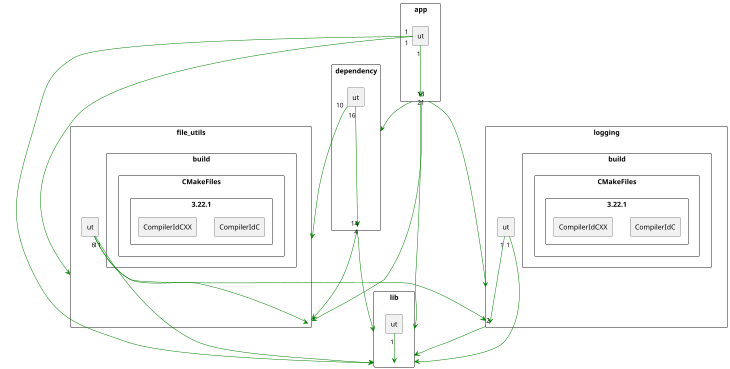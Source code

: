 @startuml
scale max 730 width
rectangle "app" as app {
    rectangle "ut" as app___ut
}
rectangle "dependency" as dependency {
    rectangle "ut" as dependency___ut
}
rectangle "file_utils" as file_utils {
    rectangle "build" as file_utils___build {
        rectangle "CMakeFiles" as file_utils___build___CMakeFiles {
            rectangle "3.22.1" as file_utils___build___CMakeFiles___3.22.1 {
                rectangle "CompilerIdC" as file_utils___build___CMakeFiles___3.22.1___CompilerIdC
                rectangle "CompilerIdCXX" as file_utils___build___CMakeFiles___3.22.1___CompilerIdCXX
            }
        }
    }
    rectangle "ut" as file_utils___ut
}
rectangle "lib" as lib {
    rectangle "ut" as lib___ut
}
rectangle "logging" as logging {
    rectangle "build" as logging___build {
        rectangle "CMakeFiles" as logging___build___CMakeFiles {
            rectangle "3.22.1" as logging___build___CMakeFiles___3.22.1 {
                rectangle "CompilerIdC" as logging___build___CMakeFiles___3.22.1___CompilerIdC
                rectangle "CompilerIdCXX" as logging___build___CMakeFiles___3.22.1___CompilerIdCXX
            }
        }
    }
    rectangle "ut" as logging___ut
}

app___ut "1" -[#green]-> app
app "1" -[#green]-> dependency
app "3" -[#green]-> file_utils
app "2" -[#green]-> lib
app "1" -[#green]-> logging
app___ut "1" -[#green]-> file_utils
app___ut "1" -[#green]-> lib
dependency___ut "16" -[#green]-> dependency
dependency "14" -[#green]-> file_utils
dependency "4" -[#green]-> lib
dependency___ut "10" -[#green]-> file_utils
file_utils___ut "6" -[#green]-> file_utils
file_utils___ut "1" -[#green]-> lib
file_utils___ut "1" -[#green]-> logging
lib___ut "1" -[#green]-> lib
logging "2" -[#green]-> lib
logging___ut "1" -[#green]-> lib
logging___ut "1" -[#green]-> logging

@enduml
